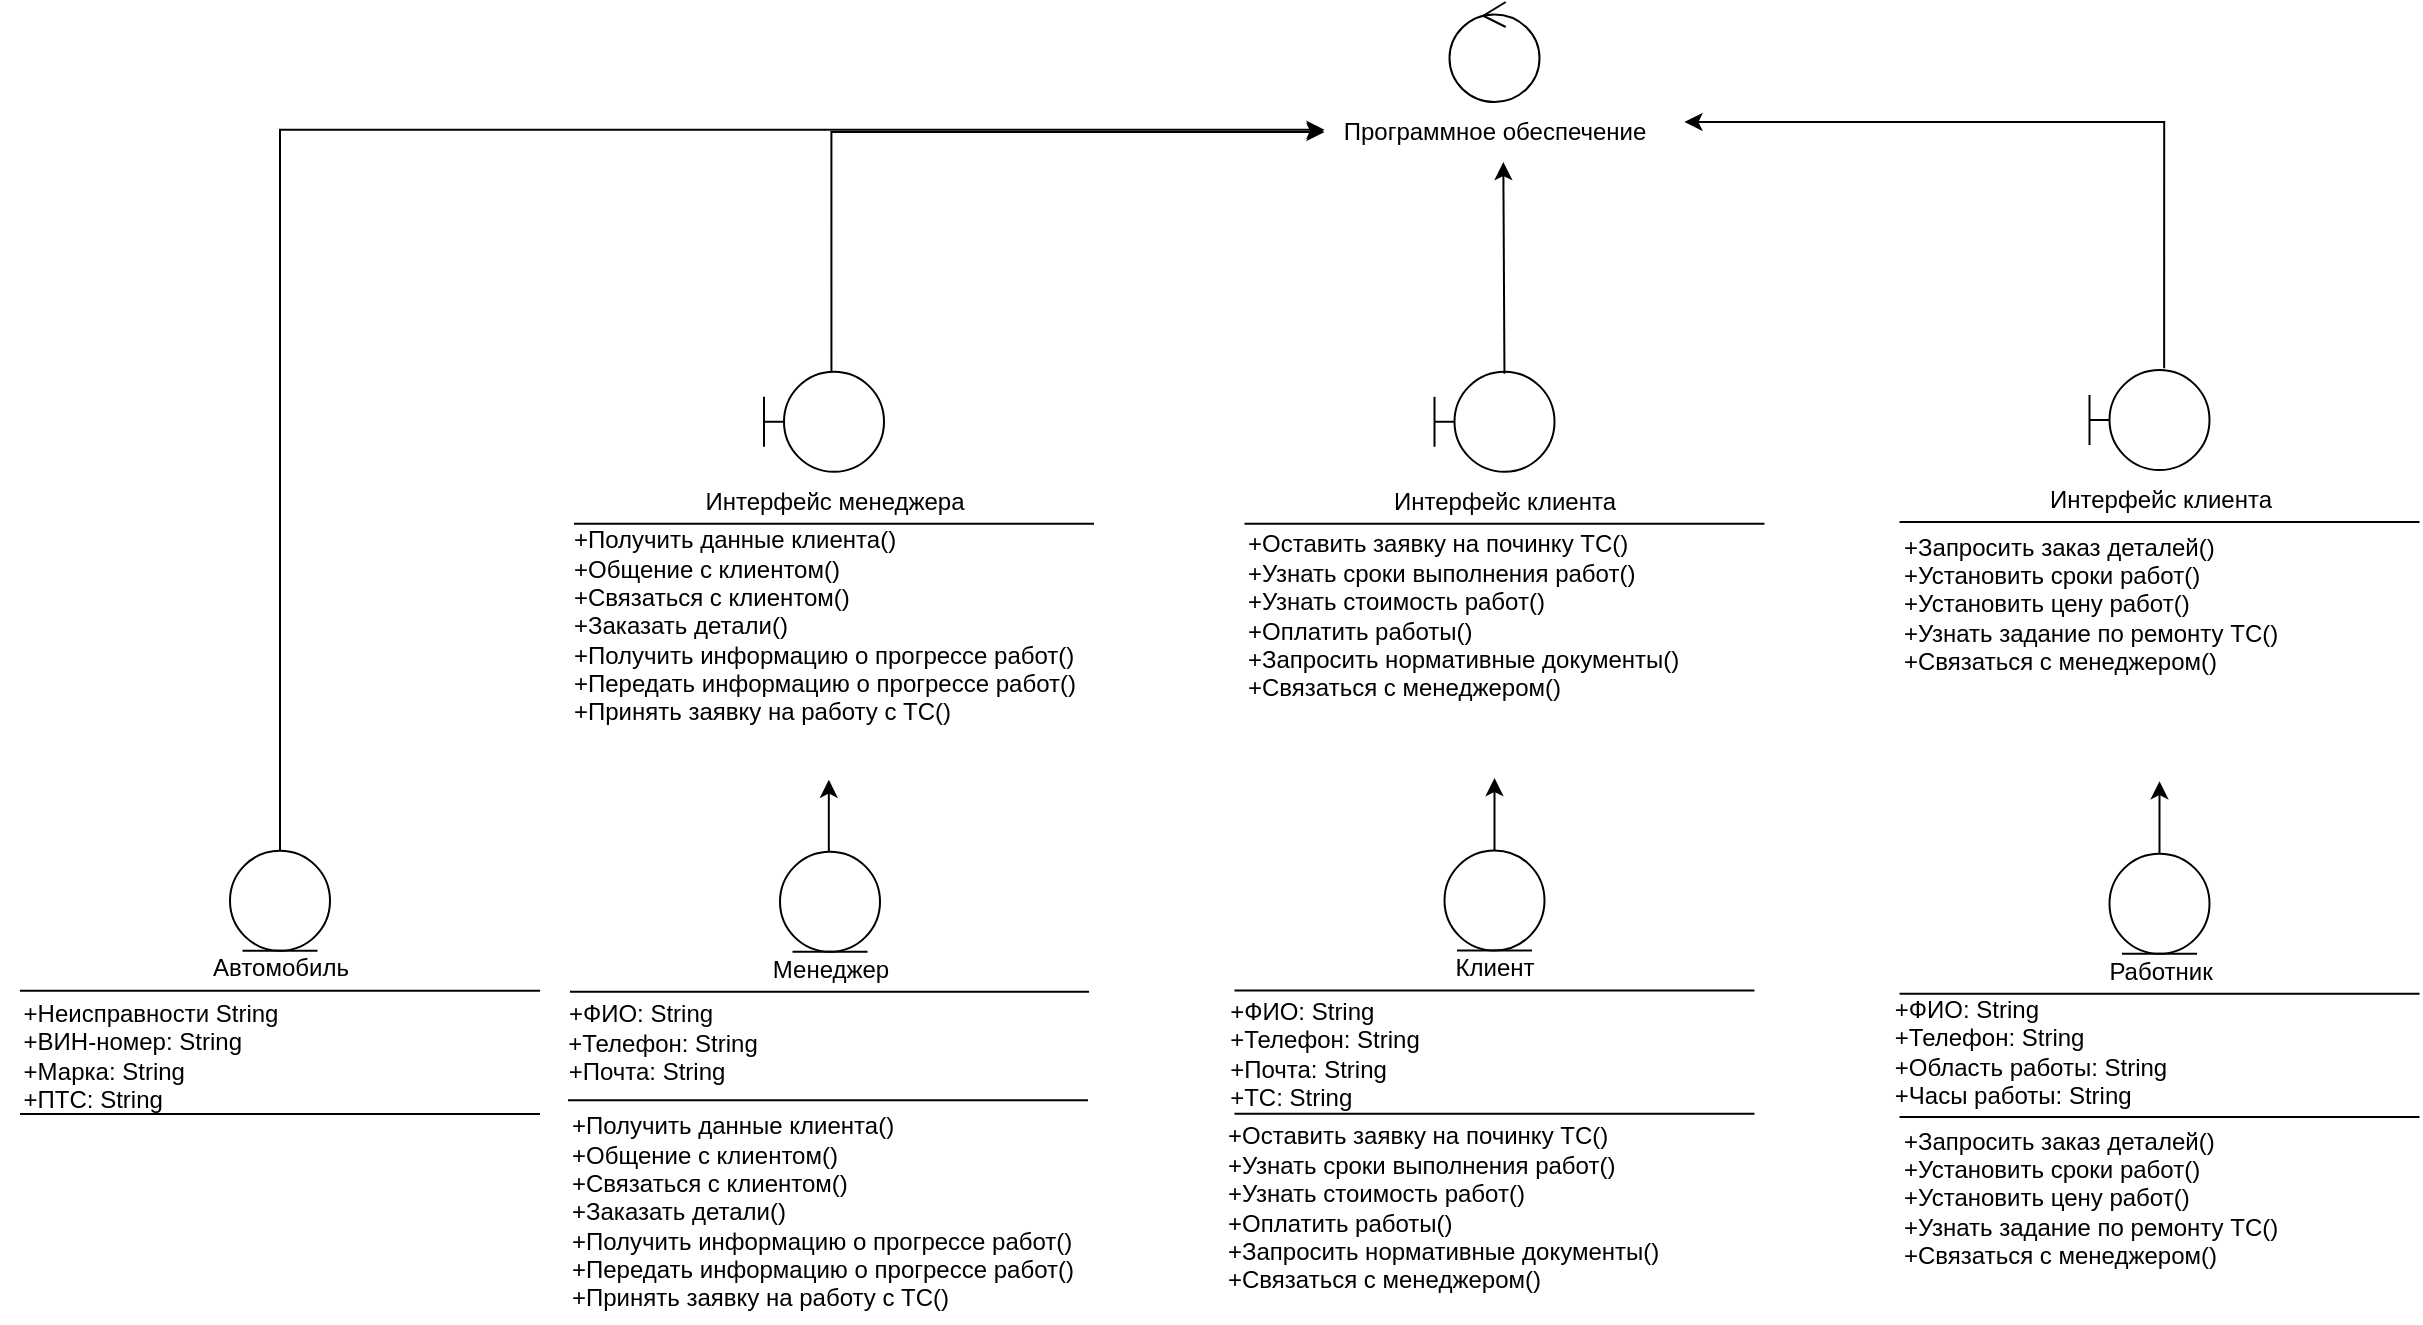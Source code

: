 <mxfile version="24.1.0" type="device">
  <diagram name="Страница — 1" id="ngQ9QJ1nPrtkFmsIPQO7">
    <mxGraphModel dx="126" dy="818" grid="1" gridSize="10" guides="1" tooltips="1" connect="1" arrows="1" fold="1" page="1" pageScale="1" pageWidth="1169" pageHeight="827" math="0" shadow="0">
      <root>
        <mxCell id="0" />
        <mxCell id="1" parent="0" />
        <mxCell id="2Tl-b0O7R8etKaSyuxt6-1" value="" style="ellipse;shape=umlControl;whiteSpace=wrap;html=1;" parent="1" vertex="1">
          <mxGeometry x="2924.75" y="110" width="45" height="50" as="geometry" />
        </mxCell>
        <mxCell id="2Tl-b0O7R8etKaSyuxt6-3" value="Программное обеспечение" style="text;html=1;align=center;verticalAlign=middle;resizable=0;points=[];autosize=1;strokeColor=none;fillColor=none;" parent="1" vertex="1">
          <mxGeometry x="2862.25" y="160" width="170" height="30" as="geometry" />
        </mxCell>
        <mxCell id="25fpbTA1cAOUVi4UY7cL-3" value="" style="shape=umlBoundary;whiteSpace=wrap;html=1;" parent="1" vertex="1">
          <mxGeometry x="2917.25" y="294.88" width="60" height="50" as="geometry" />
        </mxCell>
        <mxCell id="25fpbTA1cAOUVi4UY7cL-4" value="Интерфейс клиента" style="text;html=1;align=center;verticalAlign=middle;resizable=0;points=[];autosize=1;strokeColor=none;fillColor=none;" parent="1" vertex="1">
          <mxGeometry x="2887.25" y="344.88" width="130" height="30" as="geometry" />
        </mxCell>
        <mxCell id="25fpbTA1cAOUVi4UY7cL-5" value="" style="line;strokeWidth=1;fillColor=none;align=left;verticalAlign=middle;spacingTop=-1;spacingLeft=3;spacingRight=3;rotatable=0;labelPosition=right;points=[];portConstraint=eastwest;strokeColor=inherit;" parent="1" vertex="1">
          <mxGeometry x="2822.25" y="366.88" width="260" height="8" as="geometry" />
        </mxCell>
        <mxCell id="25fpbTA1cAOUVi4UY7cL-15" style="edgeStyle=orthogonalEdgeStyle;rounded=0;orthogonalLoop=1;jettySize=auto;html=1;exitX=0.5;exitY=0;exitDx=0;exitDy=0;" parent="1" source="25fpbTA1cAOUVi4UY7cL-16" edge="1">
          <mxGeometry relative="1" as="geometry">
            <mxPoint x="2947.25" y="498" as="targetPoint" />
          </mxGeometry>
        </mxCell>
        <mxCell id="25fpbTA1cAOUVi4UY7cL-16" value="" style="ellipse;shape=umlEntity;whiteSpace=wrap;html=1;" parent="1" vertex="1">
          <mxGeometry x="2922.25" y="534.25" width="50" height="50" as="geometry" />
        </mxCell>
        <mxCell id="25fpbTA1cAOUVi4UY7cL-17" value="Клиент" style="text;html=1;align=center;verticalAlign=middle;resizable=0;points=[];autosize=1;strokeColor=none;fillColor=none;" parent="1" vertex="1">
          <mxGeometry x="2917.25" y="578.25" width="60" height="30" as="geometry" />
        </mxCell>
        <mxCell id="25fpbTA1cAOUVi4UY7cL-18" value="" style="line;strokeWidth=1;fillColor=none;align=left;verticalAlign=middle;spacingTop=-1;spacingLeft=3;spacingRight=3;rotatable=0;labelPosition=right;points=[];portConstraint=eastwest;strokeColor=inherit;" parent="1" vertex="1">
          <mxGeometry x="2817.25" y="600.25" width="260" height="8" as="geometry" />
        </mxCell>
        <mxCell id="25fpbTA1cAOUVi4UY7cL-22" value="" style="line;strokeWidth=1;fillColor=none;align=left;verticalAlign=middle;spacingTop=-1;spacingLeft=3;spacingRight=3;rotatable=0;labelPosition=right;points=[];portConstraint=eastwest;strokeColor=inherit;" parent="1" vertex="1">
          <mxGeometry x="2817.25" y="661.88" width="260" height="8" as="geometry" />
        </mxCell>
        <mxCell id="25fpbTA1cAOUVi4UY7cL-36" style="edgeStyle=orthogonalEdgeStyle;rounded=0;orthogonalLoop=1;jettySize=auto;html=1;exitX=0.5;exitY=0;exitDx=0;exitDy=0;" parent="1" source="25fpbTA1cAOUVi4UY7cL-37" edge="1">
          <mxGeometry relative="1" as="geometry">
            <mxPoint x="3279.75" y="499.62" as="targetPoint" />
          </mxGeometry>
        </mxCell>
        <mxCell id="25fpbTA1cAOUVi4UY7cL-37" value="" style="ellipse;shape=umlEntity;whiteSpace=wrap;html=1;" parent="1" vertex="1">
          <mxGeometry x="3254.75" y="535.87" width="50" height="50" as="geometry" />
        </mxCell>
        <mxCell id="25fpbTA1cAOUVi4UY7cL-38" value="Работник" style="text;html=1;align=center;verticalAlign=middle;resizable=0;points=[];autosize=1;strokeColor=none;fillColor=none;" parent="1" vertex="1">
          <mxGeometry x="3239.75" y="579.87" width="80" height="30" as="geometry" />
        </mxCell>
        <mxCell id="25fpbTA1cAOUVi4UY7cL-39" value="" style="line;strokeWidth=1;fillColor=none;align=left;verticalAlign=middle;spacingTop=-1;spacingLeft=3;spacingRight=3;rotatable=0;labelPosition=right;points=[];portConstraint=eastwest;strokeColor=inherit;" parent="1" vertex="1">
          <mxGeometry x="3149.75" y="601.87" width="260" height="8" as="geometry" />
        </mxCell>
        <mxCell id="25fpbTA1cAOUVi4UY7cL-40" value="" style="line;strokeWidth=1;fillColor=none;align=left;verticalAlign=middle;spacingTop=-1;spacingLeft=3;spacingRight=3;rotatable=0;labelPosition=right;points=[];portConstraint=eastwest;strokeColor=inherit;" parent="1" vertex="1">
          <mxGeometry x="3149.75" y="663.5" width="260" height="8" as="geometry" />
        </mxCell>
        <mxCell id="25fpbTA1cAOUVi4UY7cL-41" value="&lt;div style=&quot;text-align: left;&quot;&gt;&lt;span style=&quot;background-color: initial;&quot;&gt;+ФИО: String&lt;/span&gt;&lt;/div&gt;&lt;div style=&quot;text-align: left;&quot;&gt;+Телефон: String&lt;br&gt;&lt;/div&gt;&lt;div style=&quot;text-align: left;&quot;&gt;+Область работы: String&lt;br&gt;&lt;/div&gt;&lt;div style=&quot;text-align: left;&quot;&gt;+Часы работы: String&lt;br&gt;&lt;/div&gt;" style="text;html=1;align=center;verticalAlign=middle;resizable=0;points=[];autosize=1;strokeColor=none;fillColor=none;" parent="1" vertex="1">
          <mxGeometry x="3134.75" y="599.5" width="160" height="70" as="geometry" />
        </mxCell>
        <mxCell id="c5DjzUPNyQpes57FF2Jc-1" value="&lt;div style=&quot;text-align: left;&quot;&gt;&lt;span style=&quot;background-color: initial;&quot;&gt;+ФИО: String&lt;/span&gt;&lt;/div&gt;&lt;div style=&quot;text-align: left;&quot;&gt;+Телефон: String&lt;br&gt;&lt;/div&gt;&lt;div style=&quot;text-align: left;&quot;&gt;+Почта: String&lt;br&gt;&lt;/div&gt;&lt;div style=&quot;text-align: left;&quot;&gt;+ТС: String&lt;/div&gt;" style="text;html=1;align=center;verticalAlign=middle;resizable=0;points=[];autosize=1;strokeColor=none;fillColor=none;" parent="1" vertex="1">
          <mxGeometry x="2802.25" y="601.38" width="120" height="70" as="geometry" />
        </mxCell>
        <mxCell id="c5DjzUPNyQpes57FF2Jc-2" value="+Оставить заявку на починку ТС()&lt;div&gt;+Узнать сроки выполнения работ()&lt;br&gt;+Узнать стоимость работ()&lt;br&gt;+Оплатить работы()&lt;/div&gt;&lt;div&gt;+Запросить нормативные документы()&lt;br&gt;&lt;/div&gt;&lt;div&gt;+Связаться с менеджером()&lt;/div&gt;" style="text;html=1;align=left;verticalAlign=middle;resizable=0;points=[];autosize=1;strokeColor=none;fillColor=none;" parent="1" vertex="1">
          <mxGeometry x="2812.25" y="662.5" width="240" height="100" as="geometry" />
        </mxCell>
        <mxCell id="c5DjzUPNyQpes57FF2Jc-3" value="+Оставить заявку на починку ТС()&lt;div&gt;+Узнать сроки выполнения работ()&lt;br&gt;+Узнать стоимость работ()&lt;br&gt;+Оплатить работы()&lt;/div&gt;&lt;div&gt;+Запросить нормативные документы()&lt;/div&gt;&lt;div&gt;+Связаться с менеджером()&lt;/div&gt;" style="text;html=1;align=left;verticalAlign=middle;resizable=0;points=[];autosize=1;strokeColor=none;fillColor=none;" parent="1" vertex="1">
          <mxGeometry x="2822.25" y="366.88" width="240" height="100" as="geometry" />
        </mxCell>
        <mxCell id="c5DjzUPNyQpes57FF2Jc-4" value="&lt;div style=&quot;&quot;&gt;&lt;span style=&quot;background-color: initial;&quot;&gt;+Запросить заказ деталей()&lt;/span&gt;&lt;br&gt;&lt;/div&gt;&lt;div style=&quot;&quot;&gt;+Установить сроки работ()&lt;br&gt;+Установить цену работ()&lt;br&gt;+Узнать задание по ремонту ТС()&lt;/div&gt;&lt;div style=&quot;&quot;&gt;+Связаться с менеджером()&lt;/div&gt;" style="text;html=1;align=left;verticalAlign=middle;resizable=0;points=[];autosize=1;strokeColor=none;fillColor=none;" parent="1" vertex="1">
          <mxGeometry x="3149.75" y="663" width="210" height="90" as="geometry" />
        </mxCell>
        <mxCell id="c5DjzUPNyQpes57FF2Jc-5" value="" style="shape=umlBoundary;whiteSpace=wrap;html=1;" parent="1" vertex="1">
          <mxGeometry x="3244.75" y="294" width="60" height="50" as="geometry" />
        </mxCell>
        <mxCell id="c5DjzUPNyQpes57FF2Jc-6" value="Интерфейс клиента" style="text;html=1;align=center;verticalAlign=middle;resizable=0;points=[];autosize=1;strokeColor=none;fillColor=none;" parent="1" vertex="1">
          <mxGeometry x="3214.75" y="344" width="130" height="30" as="geometry" />
        </mxCell>
        <mxCell id="c5DjzUPNyQpes57FF2Jc-7" value="" style="line;strokeWidth=1;fillColor=none;align=left;verticalAlign=middle;spacingTop=-1;spacingLeft=3;spacingRight=3;rotatable=0;labelPosition=right;points=[];portConstraint=eastwest;strokeColor=inherit;" parent="1" vertex="1">
          <mxGeometry x="3149.75" y="366" width="260" height="8" as="geometry" />
        </mxCell>
        <mxCell id="c5DjzUPNyQpes57FF2Jc-8" value="&lt;div style=&quot;&quot;&gt;&lt;span style=&quot;background-color: initial;&quot;&gt;+&lt;/span&gt;&lt;span style=&quot;background-color: initial;&quot;&gt;Запросить заказ деталей()&lt;/span&gt;&lt;br&gt;&lt;/div&gt;&lt;div style=&quot;&quot;&gt;+Установить сроки работ()&lt;br&gt;+Установить цену работ()&lt;br&gt;+Узнать задание по ремонту ТС()&lt;/div&gt;&lt;div style=&quot;&quot;&gt;+Связаться с менеджером()&lt;/div&gt;" style="text;html=1;align=left;verticalAlign=middle;resizable=0;points=[];autosize=1;strokeColor=none;fillColor=none;" parent="1" vertex="1">
          <mxGeometry x="3149.75" y="366" width="210" height="90" as="geometry" />
        </mxCell>
        <mxCell id="c5DjzUPNyQpes57FF2Jc-9" style="edgeStyle=orthogonalEdgeStyle;rounded=0;orthogonalLoop=1;jettySize=auto;html=1;exitX=0.562;exitY=0.027;exitDx=0;exitDy=0;exitPerimeter=0;" parent="1" source="c5DjzUPNyQpes57FF2Jc-29" target="2Tl-b0O7R8etKaSyuxt6-3" edge="1">
          <mxGeometry relative="1" as="geometry">
            <mxPoint x="2602.25" y="190" as="targetPoint" />
            <mxPoint x="2382.25" y="300" as="sourcePoint" />
            <Array as="points">
              <mxPoint x="2615.25" y="175" />
            </Array>
          </mxGeometry>
        </mxCell>
        <mxCell id="c5DjzUPNyQpes57FF2Jc-10" style="edgeStyle=orthogonalEdgeStyle;rounded=0;orthogonalLoop=1;jettySize=auto;html=1;exitX=0.622;exitY=-0.018;exitDx=0;exitDy=0;exitPerimeter=0;" parent="1" source="c5DjzUPNyQpes57FF2Jc-5" edge="1">
          <mxGeometry relative="1" as="geometry">
            <mxPoint x="3042.25" y="170" as="targetPoint" />
            <mxPoint x="3162.25" y="290" as="sourcePoint" />
            <Array as="points">
              <mxPoint x="3282.25" y="170" />
            </Array>
          </mxGeometry>
        </mxCell>
        <mxCell id="c5DjzUPNyQpes57FF2Jc-11" value="" style="ellipse;shape=umlEntity;whiteSpace=wrap;html=1;" parent="1" vertex="1">
          <mxGeometry x="2590" y="534.87" width="50" height="50" as="geometry" />
        </mxCell>
        <mxCell id="c5DjzUPNyQpes57FF2Jc-12" value="Менеджер" style="text;html=1;align=center;verticalAlign=middle;resizable=0;points=[];autosize=1;strokeColor=none;fillColor=none;" parent="1" vertex="1">
          <mxGeometry x="2575" y="578.87" width="80" height="30" as="geometry" />
        </mxCell>
        <mxCell id="c5DjzUPNyQpes57FF2Jc-13" value="" style="line;strokeWidth=1;fillColor=none;align=left;verticalAlign=middle;spacingTop=-1;spacingLeft=3;spacingRight=3;rotatable=0;labelPosition=right;points=[];portConstraint=eastwest;strokeColor=inherit;" parent="1" vertex="1">
          <mxGeometry x="2485" y="600.87" width="259.5" height="8" as="geometry" />
        </mxCell>
        <mxCell id="c5DjzUPNyQpes57FF2Jc-14" value="+ФИО: String" style="text;html=1;align=center;verticalAlign=middle;resizable=0;points=[];autosize=1;strokeColor=none;fillColor=none;" parent="1" vertex="1">
          <mxGeometry x="2470" y="600.87" width="100" height="30" as="geometry" />
        </mxCell>
        <mxCell id="c5DjzUPNyQpes57FF2Jc-15" value="+Телефон: String" style="text;html=1;align=center;verticalAlign=middle;resizable=0;points=[];autosize=1;strokeColor=none;fillColor=none;" parent="1" vertex="1">
          <mxGeometry x="2471" y="615.87" width="120" height="30" as="geometry" />
        </mxCell>
        <mxCell id="c5DjzUPNyQpes57FF2Jc-16" value="" style="line;strokeWidth=1;fillColor=none;align=left;verticalAlign=middle;spacingTop=-1;spacingLeft=3;spacingRight=3;rotatable=0;labelPosition=right;points=[];portConstraint=eastwest;strokeColor=inherit;" parent="1" vertex="1">
          <mxGeometry x="2484" y="655.12" width="260" height="8" as="geometry" />
        </mxCell>
        <mxCell id="c5DjzUPNyQpes57FF2Jc-17" value="+Почта: String" style="text;html=1;align=center;verticalAlign=middle;resizable=0;points=[];autosize=1;strokeColor=none;fillColor=none;" parent="1" vertex="1">
          <mxGeometry x="2473" y="630.12" width="100" height="30" as="geometry" />
        </mxCell>
        <mxCell id="c5DjzUPNyQpes57FF2Jc-27" value="+Получить данные клиента()&lt;div&gt;+Общение с клиентом()&lt;br&gt;&lt;/div&gt;&lt;div&gt;+Связаться с клиентом()&lt;br&gt;+Заказать детали()&lt;br&gt;+Получить информацию о прогрессе работ()&lt;br&gt;+Передать информацию о прогрессе работ()&lt;/div&gt;&lt;div&gt;+Принять заявку на работу с ТС()&lt;/div&gt;" style="text;html=1;align=left;verticalAlign=middle;resizable=0;points=[];autosize=1;strokeColor=none;fillColor=none;" parent="1" vertex="1">
          <mxGeometry x="2484" y="660.12" width="270" height="110" as="geometry" />
        </mxCell>
        <mxCell id="c5DjzUPNyQpes57FF2Jc-29" value="" style="shape=umlBoundary;whiteSpace=wrap;html=1;" parent="1" vertex="1">
          <mxGeometry x="2582" y="294.88" width="60" height="50" as="geometry" />
        </mxCell>
        <mxCell id="c5DjzUPNyQpes57FF2Jc-30" value="Интерфейс менеджера" style="text;html=1;align=center;verticalAlign=middle;resizable=0;points=[];autosize=1;strokeColor=none;fillColor=none;" parent="1" vertex="1">
          <mxGeometry x="2542" y="344.88" width="150" height="30" as="geometry" />
        </mxCell>
        <mxCell id="c5DjzUPNyQpes57FF2Jc-31" value="" style="line;strokeWidth=1;fillColor=none;align=left;verticalAlign=middle;spacingTop=-1;spacingLeft=3;spacingRight=3;rotatable=0;labelPosition=right;points=[];portConstraint=eastwest;strokeColor=inherit;" parent="1" vertex="1">
          <mxGeometry x="2487" y="366.88" width="260" height="8" as="geometry" />
        </mxCell>
        <mxCell id="c5DjzUPNyQpes57FF2Jc-33" style="edgeStyle=orthogonalEdgeStyle;rounded=0;orthogonalLoop=1;jettySize=auto;html=1;exitX=0.5;exitY=0;exitDx=0;exitDy=0;" parent="1" edge="1">
          <mxGeometry relative="1" as="geometry">
            <mxPoint x="2614.41" y="498.87" as="targetPoint" />
            <mxPoint x="2614.41" y="534.87" as="sourcePoint" />
          </mxGeometry>
        </mxCell>
        <mxCell id="c5DjzUPNyQpes57FF2Jc-34" value="" style="endArrow=classic;html=1;rounded=0;entryX=0.493;entryY=0.986;entryDx=0;entryDy=0;entryPerimeter=0;exitX=0.583;exitY=0.02;exitDx=0;exitDy=0;exitPerimeter=0;" parent="1" source="25fpbTA1cAOUVi4UY7cL-3" edge="1">
          <mxGeometry width="50" height="50" relative="1" as="geometry">
            <mxPoint x="2951.25" y="290" as="sourcePoint" />
            <mxPoint x="2951.66" y="190.0" as="targetPoint" />
          </mxGeometry>
        </mxCell>
        <mxCell id="c5DjzUPNyQpes57FF2Jc-35" value="+Получить данные клиента()&lt;div&gt;+Общение с клиентом()&lt;br&gt;&lt;/div&gt;&lt;div&gt;+Связаться с клиентом()&lt;br&gt;+Заказать детали()&lt;br&gt;+Получить информацию о прогрессе работ()&lt;br&gt;+Передать информацию о прогрессе работ()&lt;/div&gt;&lt;div&gt;+Принять заявку на работу с ТС()&lt;/div&gt;" style="text;html=1;align=left;verticalAlign=middle;resizable=0;points=[];autosize=1;strokeColor=none;fillColor=none;" parent="1" vertex="1">
          <mxGeometry x="2485" y="366.88" width="270" height="110" as="geometry" />
        </mxCell>
        <mxCell id="SaPEHbgfbz9-L4Wsz458-2" value="" style="ellipse;shape=umlEntity;whiteSpace=wrap;html=1;" vertex="1" parent="1">
          <mxGeometry x="2315" y="534.37" width="50" height="50" as="geometry" />
        </mxCell>
        <mxCell id="SaPEHbgfbz9-L4Wsz458-3" value="Автомобиль" style="text;html=1;align=center;verticalAlign=middle;resizable=0;points=[];autosize=1;strokeColor=none;fillColor=none;" vertex="1" parent="1">
          <mxGeometry x="2295" y="578.37" width="90" height="30" as="geometry" />
        </mxCell>
        <mxCell id="SaPEHbgfbz9-L4Wsz458-4" value="" style="line;strokeWidth=1;fillColor=none;align=left;verticalAlign=middle;spacingTop=-1;spacingLeft=3;spacingRight=3;rotatable=0;labelPosition=right;points=[];portConstraint=eastwest;strokeColor=inherit;" vertex="1" parent="1">
          <mxGeometry x="2210" y="600.37" width="260" height="8" as="geometry" />
        </mxCell>
        <mxCell id="SaPEHbgfbz9-L4Wsz458-5" value="" style="line;strokeWidth=1;fillColor=none;align=left;verticalAlign=middle;spacingTop=-1;spacingLeft=3;spacingRight=3;rotatable=0;labelPosition=right;points=[];portConstraint=eastwest;strokeColor=inherit;" vertex="1" parent="1">
          <mxGeometry x="2210" y="662" width="260" height="8" as="geometry" />
        </mxCell>
        <mxCell id="SaPEHbgfbz9-L4Wsz458-6" value="&lt;div style=&quot;text-align: left;&quot;&gt;&lt;span style=&quot;background-color: initial;&quot;&gt;+Неисправности String&lt;/span&gt;&lt;/div&gt;&lt;div style=&quot;text-align: left;&quot;&gt;+ВИН-номер: String&lt;br&gt;&lt;/div&gt;&lt;div style=&quot;text-align: left;&quot;&gt;+Марка: String&lt;br&gt;&lt;/div&gt;&lt;div style=&quot;text-align: left;&quot;&gt;+ПТС: String&lt;/div&gt;" style="text;html=1;align=center;verticalAlign=middle;resizable=0;points=[];autosize=1;strokeColor=none;fillColor=none;" vertex="1" parent="1">
          <mxGeometry x="2200" y="601.5" width="150" height="70" as="geometry" />
        </mxCell>
        <mxCell id="SaPEHbgfbz9-L4Wsz458-7" style="edgeStyle=orthogonalEdgeStyle;rounded=0;orthogonalLoop=1;jettySize=auto;html=1;exitX=0.5;exitY=0;exitDx=0;exitDy=0;" edge="1" parent="1" source="SaPEHbgfbz9-L4Wsz458-2">
          <mxGeometry relative="1" as="geometry">
            <mxPoint x="2862.25" y="173.88" as="targetPoint" />
            <mxPoint x="2340" y="490" as="sourcePoint" />
            <Array as="points">
              <mxPoint x="2340" y="174" />
            </Array>
          </mxGeometry>
        </mxCell>
      </root>
    </mxGraphModel>
  </diagram>
</mxfile>

